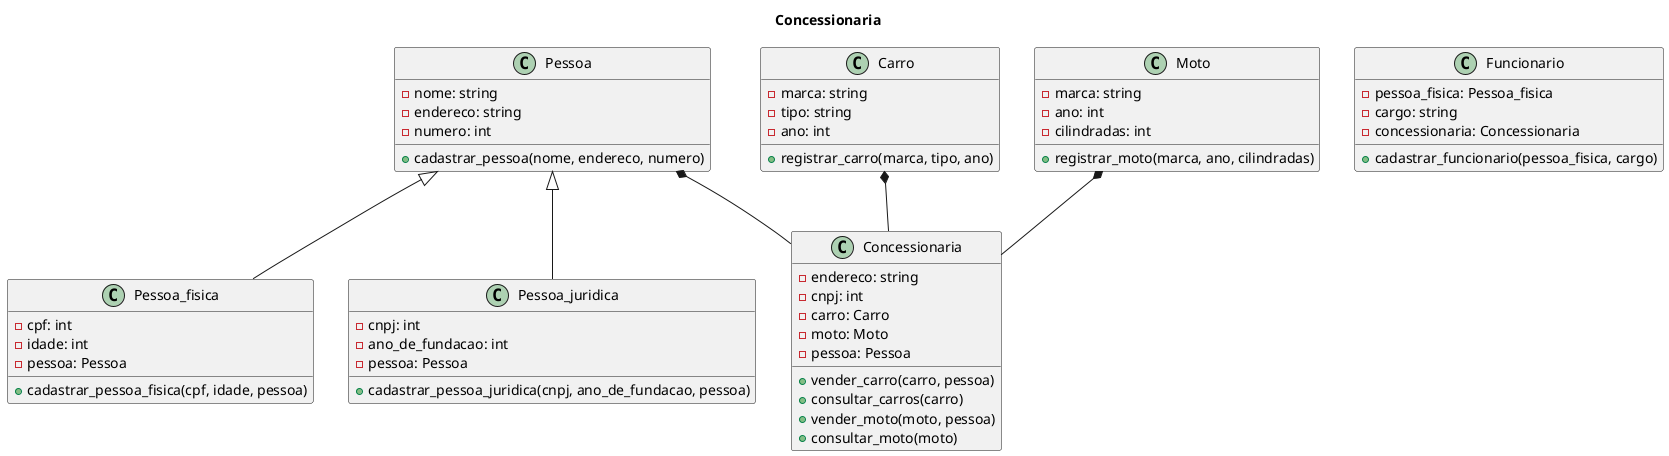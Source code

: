 @startuml trabalho

title Concessionaria

class Pessoa{
    - nome: string
    - endereco: string
    - numero: int
    + cadastrar_pessoa(nome, endereco, numero)

}
class Pessoa_fisica{
    - cpf: int
    - idade: int
    - pessoa: Pessoa
    + cadastrar_pessoa_fisica(cpf, idade, pessoa)
}
class Pessoa_juridica{
    - cnpj: int
    - ano_de_fundacao: int
    - pessoa: Pessoa
    + cadastrar_pessoa_juridica(cnpj, ano_de_fundacao, pessoa)
}
class Funcionario{
    - pessoa_fisica: Pessoa_fisica
    - cargo: string
    - concessionaria: Concessionaria
    + cadastrar_funcionario(pessoa_fisica, cargo)
}
class Carro{
    - marca: string
    - tipo: string
    - ano: int
    + registrar_carro(marca, tipo, ano)
}
class Moto{
    - marca: string
    - ano: int
    - cilindradas: int
    + registrar_moto(marca, ano, cilindradas)

}
class Concessionaria{
    - endereco: string
    - cnpj: int
    - carro: Carro
    - moto: Moto
    - pessoa: Pessoa
    + vender_carro(carro, pessoa)
    + consultar_carros(carro)
    + vender_moto(moto, pessoa)
    + consultar_moto(moto)

}

Pessoa <|-- Pessoa_fisica
Pessoa <|-- Pessoa_juridica
Pessoa *-- Concessionaria
Carro *--Concessionaria
Moto *--Concessionaria

@enduml